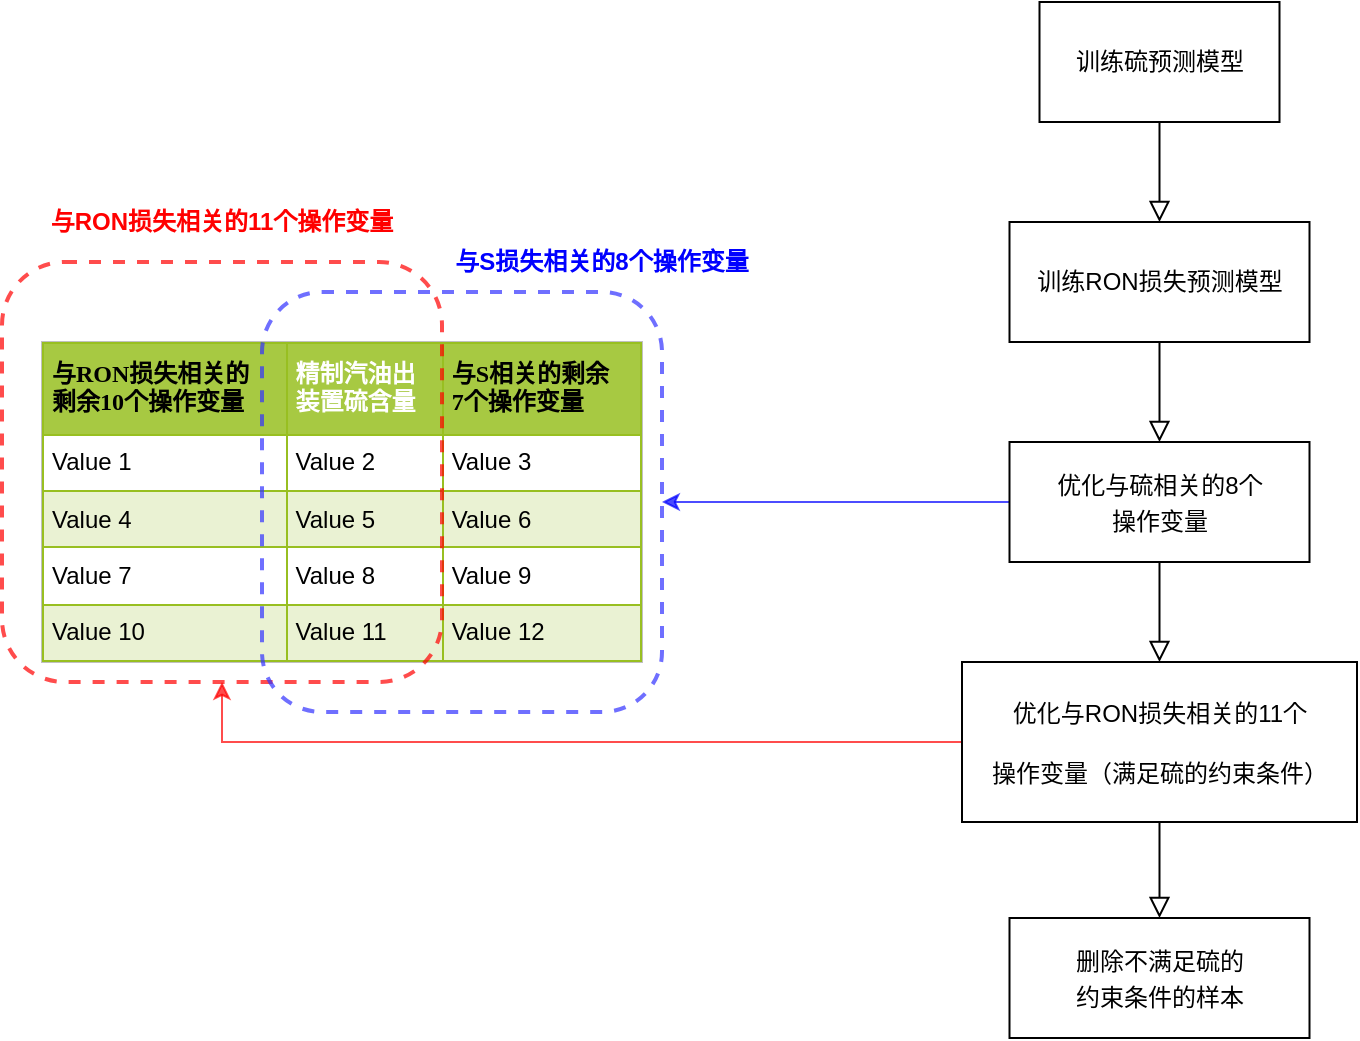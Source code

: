 <mxfile version="13.7.3" type="device"><diagram id="FdZwTBnjXzHi2DISB8vw" name="第 1 页"><mxGraphModel dx="1024" dy="592" grid="1" gridSize="10" guides="1" tooltips="1" connect="1" arrows="1" fold="1" page="1" pageScale="1" pageWidth="827" pageHeight="1169" math="0" shadow="0"><root><mxCell id="0"/><mxCell id="1" parent="0"/><mxCell id="wRkmduVfoIkYtBnzqZDb-1" value="&lt;table border=&quot;1&quot; width=&quot;100%&quot; cellpadding=&quot;4&quot; style=&quot;width: 100% ; height: 100% ; border-collapse: collapse&quot;&gt;&lt;tbody&gt;&lt;tr style=&quot;background-color: #a7c942 ; color: #ffffff ; border: 1px solid #98bf21&quot;&gt;&lt;th align=&quot;left&quot;&gt;&lt;font color=&quot;#000000&quot; face=&quot;Times New Roman&quot;&gt;与RON损失相关的&lt;br&gt;剩余10个操作变量&lt;/font&gt;&lt;/th&gt;&lt;th align=&quot;left&quot;&gt;&lt;font face=&quot;宋体&quot;&gt;精制汽油出&lt;br&gt;装置硫含量&lt;/font&gt;&lt;/th&gt;&lt;th align=&quot;left&quot;&gt;&lt;font face=&quot;Times New Roman&quot; color=&quot;#000000&quot;&gt;与S相关的剩余&lt;br&gt;7个操作变量&lt;/font&gt;&lt;/th&gt;&lt;/tr&gt;&lt;tr style=&quot;border: 1px solid #98bf21&quot;&gt;&lt;td&gt;Value 1&lt;/td&gt;&lt;td&gt;Value 2&lt;/td&gt;&lt;td&gt;Value 3&lt;/td&gt;&lt;/tr&gt;&lt;tr style=&quot;background-color: #eaf2d3 ; border: 1px solid #98bf21&quot;&gt;&lt;td&gt;Value 4&lt;/td&gt;&lt;td&gt;Value 5&lt;/td&gt;&lt;td&gt;Value 6&lt;/td&gt;&lt;/tr&gt;&lt;tr style=&quot;border: 1px solid #98bf21&quot;&gt;&lt;td&gt;Value 7&lt;/td&gt;&lt;td&gt;Value 8&lt;/td&gt;&lt;td&gt;Value 9&lt;/td&gt;&lt;/tr&gt;&lt;tr style=&quot;background-color: #eaf2d3 ; border: 1px solid #98bf21&quot;&gt;&lt;td&gt;Value 10&lt;/td&gt;&lt;td&gt;Value 11&lt;/td&gt;&lt;td&gt;Value 12&lt;/td&gt;&lt;/tr&gt;&lt;/tbody&gt;&lt;/table&gt;" style="text;html=1;strokeColor=#c0c0c0;fillColor=#ffffff;overflow=fill;rounded=0;" vertex="1" parent="1"><mxGeometry x="60" y="250" width="300" height="160" as="geometry"/></mxCell><mxCell id="wRkmduVfoIkYtBnzqZDb-4" value="" style="rounded=1;whiteSpace=wrap;html=1;dashed=1;strokeColor=#FF0000;strokeWidth=2;fillColor=none;opacity=70;" vertex="1" parent="1"><mxGeometry x="40" y="210" width="220" height="210" as="geometry"/></mxCell><mxCell id="wRkmduVfoIkYtBnzqZDb-8" value="训练硫预测模型" style="rounded=0;whiteSpace=wrap;html=1;" vertex="1" parent="1"><mxGeometry x="558.75" y="80" width="120" height="60" as="geometry"/></mxCell><mxCell id="wRkmduVfoIkYtBnzqZDb-9" value="" style="rounded=0;html=1;jettySize=auto;orthogonalLoop=1;fontSize=11;endArrow=block;endFill=0;endSize=8;strokeWidth=1;shadow=0;labelBackgroundColor=none;edgeStyle=orthogonalEdgeStyle;" edge="1" parent="1"><mxGeometry relative="1" as="geometry"><mxPoint x="618.75" y="140" as="sourcePoint"/><mxPoint x="618.75" y="190" as="targetPoint"/></mxGeometry></mxCell><mxCell id="wRkmduVfoIkYtBnzqZDb-10" value="&lt;font style=&quot;font-size: 12px&quot;&gt;训练RON损失预测模型&lt;/font&gt;" style="rounded=0;whiteSpace=wrap;html=1;" vertex="1" parent="1"><mxGeometry x="543.75" y="190" width="150" height="60" as="geometry"/></mxCell><mxCell id="wRkmduVfoIkYtBnzqZDb-11" value="" style="rounded=0;html=1;jettySize=auto;orthogonalLoop=1;fontSize=11;endArrow=block;endFill=0;endSize=8;strokeWidth=1;shadow=0;labelBackgroundColor=none;edgeStyle=orthogonalEdgeStyle;" edge="1" parent="1"><mxGeometry relative="1" as="geometry"><mxPoint x="618.75" y="250" as="sourcePoint"/><mxPoint x="618.75" y="300" as="targetPoint"/></mxGeometry></mxCell><mxCell id="wRkmduVfoIkYtBnzqZDb-17" style="edgeStyle=orthogonalEdgeStyle;rounded=0;orthogonalLoop=1;jettySize=auto;html=1;strokeColor=#0000FF;opacity=70;" edge="1" parent="1" source="wRkmduVfoIkYtBnzqZDb-12" target="wRkmduVfoIkYtBnzqZDb-5"><mxGeometry relative="1" as="geometry"/></mxCell><mxCell id="wRkmduVfoIkYtBnzqZDb-12" value="&lt;p style=&quot;line-height: 150%&quot;&gt;优化与硫相关的8个&lt;br&gt;操作变量&lt;/p&gt;" style="rounded=0;whiteSpace=wrap;html=1;" vertex="1" parent="1"><mxGeometry x="543.75" y="300" width="150" height="60" as="geometry"/></mxCell><mxCell id="wRkmduVfoIkYtBnzqZDb-13" value="" style="rounded=0;html=1;jettySize=auto;orthogonalLoop=1;fontSize=11;endArrow=block;endFill=0;endSize=8;strokeWidth=1;shadow=0;labelBackgroundColor=none;edgeStyle=orthogonalEdgeStyle;" edge="1" parent="1"><mxGeometry relative="1" as="geometry"><mxPoint x="618.75" y="360" as="sourcePoint"/><mxPoint x="618.75" y="410" as="targetPoint"/></mxGeometry></mxCell><mxCell id="wRkmduVfoIkYtBnzqZDb-18" style="edgeStyle=orthogonalEdgeStyle;rounded=0;orthogonalLoop=1;jettySize=auto;html=1;entryX=0.5;entryY=1;entryDx=0;entryDy=0;strokeColor=#FF0000;opacity=70;" edge="1" parent="1" source="wRkmduVfoIkYtBnzqZDb-14" target="wRkmduVfoIkYtBnzqZDb-4"><mxGeometry relative="1" as="geometry"/></mxCell><mxCell id="wRkmduVfoIkYtBnzqZDb-14" value="&lt;p style=&quot;line-height: 150%&quot;&gt;优化与RON损失相关的11个&lt;/p&gt;&lt;p style=&quot;line-height: 150%&quot;&gt;操作变量（满足硫的约束条件）&lt;/p&gt;" style="rounded=0;whiteSpace=wrap;html=1;" vertex="1" parent="1"><mxGeometry x="520" y="410" width="197.5" height="80" as="geometry"/></mxCell><mxCell id="wRkmduVfoIkYtBnzqZDb-15" value="" style="rounded=0;html=1;jettySize=auto;orthogonalLoop=1;fontSize=11;endArrow=block;endFill=0;endSize=8;strokeWidth=1;shadow=0;labelBackgroundColor=none;edgeStyle=orthogonalEdgeStyle;exitX=0.5;exitY=1;exitDx=0;exitDy=0;entryX=0.5;entryY=0;entryDx=0;entryDy=0;" edge="1" parent="1" source="wRkmduVfoIkYtBnzqZDb-14" target="wRkmduVfoIkYtBnzqZDb-16"><mxGeometry relative="1" as="geometry"><mxPoint x="618.75" y="488" as="sourcePoint"/><mxPoint x="618.75" y="538" as="targetPoint"/></mxGeometry></mxCell><mxCell id="wRkmduVfoIkYtBnzqZDb-16" value="&lt;p style=&quot;line-height: 150%&quot;&gt;删除不满足硫的&lt;br&gt;约束条件的样本&lt;/p&gt;" style="rounded=0;whiteSpace=wrap;html=1;" vertex="1" parent="1"><mxGeometry x="543.75" y="538" width="150" height="60" as="geometry"/></mxCell><mxCell id="wRkmduVfoIkYtBnzqZDb-5" value="" style="rounded=1;whiteSpace=wrap;html=1;dashed=1;strokeWidth=2;fillColor=none;strokeColor=#3333FF;opacity=70;" vertex="1" parent="1"><mxGeometry x="170" y="225" width="200" height="210" as="geometry"/></mxCell><mxCell id="wRkmduVfoIkYtBnzqZDb-20" value="&lt;b&gt;与RON损失相关的11个操作变量&lt;/b&gt;" style="text;html=1;strokeColor=none;fillColor=none;align=center;verticalAlign=middle;whiteSpace=wrap;rounded=0;dashed=1;opacity=70;fontColor=#FF0000;" vertex="1" parent="1"><mxGeometry x="50" y="180" width="200" height="20" as="geometry"/></mxCell><mxCell id="wRkmduVfoIkYtBnzqZDb-21" value="&lt;b&gt;&lt;font color=&quot;#0000ff&quot;&gt;与S损失相关的8个操作变量&lt;/font&gt;&lt;/b&gt;" style="text;html=1;strokeColor=none;fillColor=none;align=center;verticalAlign=middle;whiteSpace=wrap;rounded=0;dashed=1;opacity=70;" vertex="1" parent="1"><mxGeometry x="240" y="200" width="200" height="20" as="geometry"/></mxCell></root></mxGraphModel></diagram></mxfile>